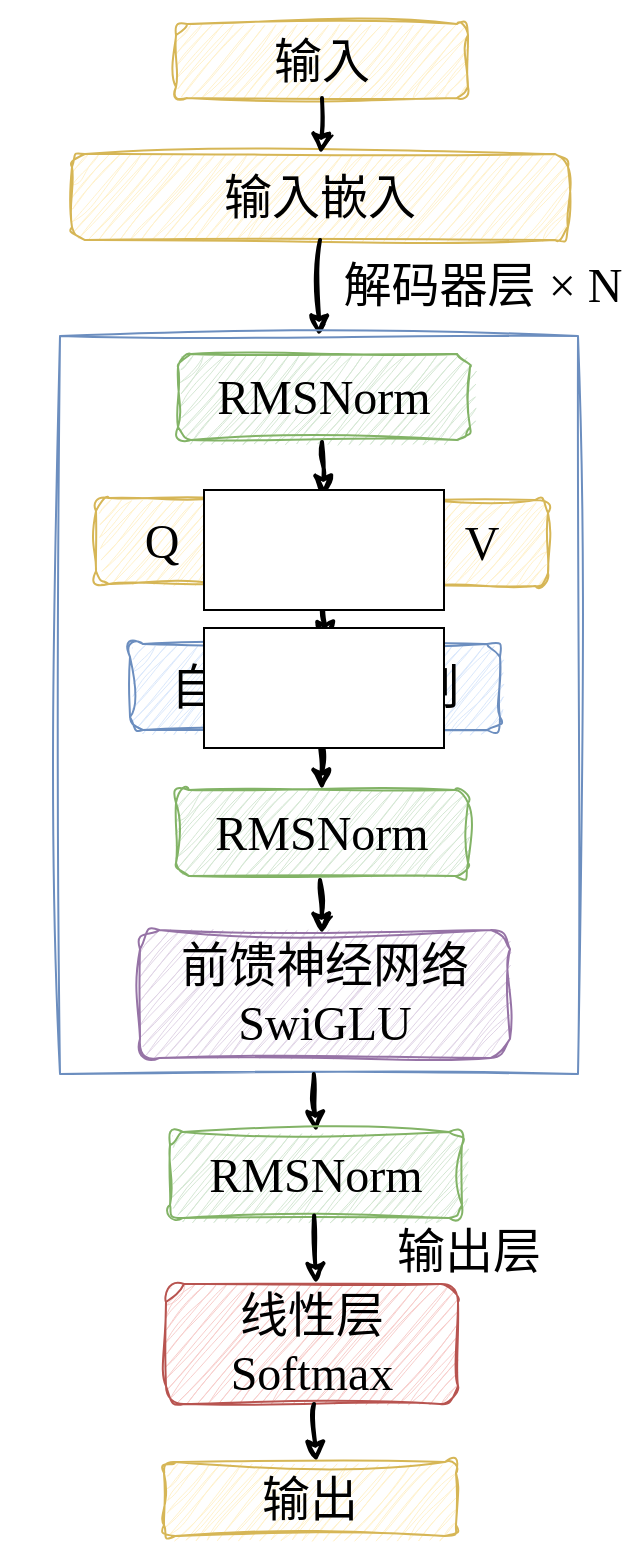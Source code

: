<mxfile version="26.1.1">
  <diagram name="第 1 页" id="J-ko9PZrkzsbZIvzC7PJ">
    <mxGraphModel dx="1732" dy="788" grid="0" gridSize="10" guides="0" tooltips="1" connect="1" arrows="1" fold="1" page="0" pageScale="1" pageWidth="827" pageHeight="1169" math="0" shadow="0">
      <root>
        <mxCell id="0" />
        <mxCell id="1" parent="0" />
        <mxCell id="5Uzl4d87FfNYHLee8QU3-35" value="" style="rounded=0;whiteSpace=wrap;html=1;strokeColor=none;" vertex="1" parent="1">
          <mxGeometry x="-309" y="185" width="317" height="778" as="geometry" />
        </mxCell>
        <mxCell id="5Uzl4d87FfNYHLee8QU3-1" value="&lt;font style=&quot;font-size: 24px;&quot;&gt;输入&lt;/font&gt;" style="rounded=1;whiteSpace=wrap;html=1;fillColor=#fff2cc;strokeColor=#d6b656;sketch=1;curveFitting=1;jiggle=2;" vertex="1" parent="1">
          <mxGeometry x="-221" y="197" width="146" height="37" as="geometry" />
        </mxCell>
        <mxCell id="5Uzl4d87FfNYHLee8QU3-2" value="&lt;font style=&quot;font-size: 24px;&quot;&gt;输入嵌入&lt;/font&gt;" style="rounded=1;whiteSpace=wrap;html=1;fillColor=#fff2cc;strokeColor=#d6b656;sketch=1;curveFitting=1;jiggle=2;" vertex="1" parent="1">
          <mxGeometry x="-273" y="262" width="248" height="43" as="geometry" />
        </mxCell>
        <mxCell id="5Uzl4d87FfNYHLee8QU3-3" value="" style="endArrow=classic;html=1;rounded=0;exitX=0.5;exitY=1;exitDx=0;exitDy=0;strokeWidth=2;sketch=1;curveFitting=1;jiggle=2;flowAnimation=0;" edge="1" parent="1" source="5Uzl4d87FfNYHLee8QU3-1" target="5Uzl4d87FfNYHLee8QU3-2">
          <mxGeometry width="50" height="50" relative="1" as="geometry">
            <mxPoint x="-96" y="594" as="sourcePoint" />
            <mxPoint x="-46" y="544" as="targetPoint" />
          </mxGeometry>
        </mxCell>
        <mxCell id="5Uzl4d87FfNYHLee8QU3-4" value="" style="endArrow=classic;html=1;rounded=0;exitX=0.5;exitY=1;exitDx=0;exitDy=0;strokeWidth=2;sketch=1;curveFitting=1;jiggle=2;flowAnimation=0;entryX=0.5;entryY=0;entryDx=0;entryDy=0;" edge="1" parent="1" source="5Uzl4d87FfNYHLee8QU3-2" target="5Uzl4d87FfNYHLee8QU3-5">
          <mxGeometry width="50" height="50" relative="1" as="geometry">
            <mxPoint x="-147" y="376" as="sourcePoint" />
            <mxPoint x="-147" y="372" as="targetPoint" />
          </mxGeometry>
        </mxCell>
        <mxCell id="5Uzl4d87FfNYHLee8QU3-5" value="" style="rounded=0;whiteSpace=wrap;html=1;sketch=1;curveFitting=1;jiggle=2;fillColor=none;strokeColor=#6c8ebf;labelPosition=center;verticalLabelPosition=top;align=center;verticalAlign=bottom;" vertex="1" parent="1">
          <mxGeometry x="-279" y="353" width="259" height="369" as="geometry" />
        </mxCell>
        <mxCell id="5Uzl4d87FfNYHLee8QU3-6" value="解码器层&amp;nbsp;&lt;span style=&quot;font-family: &amp;quot;Comic Sans MS&amp;quot;;&quot;&gt;× N&lt;/span&gt;" style="text;html=1;align=center;verticalAlign=middle;whiteSpace=wrap;rounded=0;fontSize=24;" vertex="1" parent="1">
          <mxGeometry x="-143" y="313" width="151" height="30" as="geometry" />
        </mxCell>
        <mxCell id="5Uzl4d87FfNYHLee8QU3-7" value="&lt;font face=&quot;Comic Sans MS&quot; style=&quot;font-size: 24px;&quot;&gt;RMSNorm&lt;/font&gt;" style="rounded=1;whiteSpace=wrap;html=1;fillColor=#d5e8d4;strokeColor=#82b366;sketch=1;curveFitting=1;jiggle=2;" vertex="1" parent="1">
          <mxGeometry x="-220" y="362" width="146" height="43" as="geometry" />
        </mxCell>
        <mxCell id="5Uzl4d87FfNYHLee8QU3-8" value="" style="endArrow=classic;html=1;rounded=0;exitX=0.5;exitY=1;exitDx=0;exitDy=0;strokeWidth=2;sketch=1;curveFitting=1;jiggle=2;flowAnimation=0;" edge="1" parent="1">
          <mxGeometry width="50" height="50" relative="1" as="geometry">
            <mxPoint x="-148" y="406" as="sourcePoint" />
            <mxPoint x="-147" y="433" as="targetPoint" />
          </mxGeometry>
        </mxCell>
        <mxCell id="5Uzl4d87FfNYHLee8QU3-9" value="&lt;font style=&quot;font-size: 24px;&quot;&gt;Q&lt;/font&gt;" style="rounded=1;whiteSpace=wrap;html=1;fillColor=#fff2cc;strokeColor=#d6b656;sketch=1;curveFitting=1;jiggle=2;fontFamily=Comic Sans MS;" vertex="1" parent="1">
          <mxGeometry x="-261" y="434" width="66" height="43" as="geometry" />
        </mxCell>
        <mxCell id="5Uzl4d87FfNYHLee8QU3-10" value="&lt;font style=&quot;font-size: 24px;&quot;&gt;K&lt;/font&gt;" style="rounded=1;whiteSpace=wrap;html=1;fillColor=#fff2cc;strokeColor=#d6b656;sketch=1;curveFitting=1;jiggle=2;fontFamily=Comic Sans MS;" vertex="1" parent="1">
          <mxGeometry x="-182" y="434" width="66" height="43" as="geometry" />
        </mxCell>
        <mxCell id="5Uzl4d87FfNYHLee8QU3-11" value="&lt;span style=&quot;font-size: 24px;&quot;&gt;V&lt;/span&gt;" style="rounded=1;whiteSpace=wrap;html=1;fillColor=#fff2cc;strokeColor=#d6b656;sketch=1;curveFitting=1;jiggle=2;fontFamily=Comic Sans MS;" vertex="1" parent="1">
          <mxGeometry x="-101" y="435" width="66" height="43" as="geometry" />
        </mxCell>
        <mxCell id="5Uzl4d87FfNYHLee8QU3-12" value="" style="endArrow=classic;html=1;rounded=0;exitX=0.5;exitY=1;exitDx=0;exitDy=0;strokeWidth=2;sketch=1;curveFitting=1;jiggle=2;flowAnimation=0;" edge="1" parent="1">
          <mxGeometry width="50" height="50" relative="1" as="geometry">
            <mxPoint x="-147" y="479" as="sourcePoint" />
            <mxPoint x="-146" y="506" as="targetPoint" />
          </mxGeometry>
        </mxCell>
        <mxCell id="5Uzl4d87FfNYHLee8QU3-13" value="&lt;span style=&quot;font-size: 24px;&quot;&gt;自注意力机制&lt;/span&gt;" style="rounded=1;whiteSpace=wrap;html=1;fillColor=#dae8fc;strokeColor=#6c8ebf;sketch=1;curveFitting=1;jiggle=2;" vertex="1" parent="1">
          <mxGeometry x="-244" y="507" width="185" height="43" as="geometry" />
        </mxCell>
        <mxCell id="5Uzl4d87FfNYHLee8QU3-14" value="" style="endArrow=classic;html=1;rounded=0;exitX=0.5;exitY=1;exitDx=0;exitDy=0;strokeWidth=2;sketch=1;curveFitting=1;jiggle=2;flowAnimation=0;" edge="1" parent="1">
          <mxGeometry width="50" height="50" relative="1" as="geometry">
            <mxPoint x="-149" y="553" as="sourcePoint" />
            <mxPoint x="-148" y="580" as="targetPoint" />
          </mxGeometry>
        </mxCell>
        <mxCell id="5Uzl4d87FfNYHLee8QU3-18" value="&lt;span style=&quot;font-size: 24px;&quot;&gt;前馈神经网络&lt;/span&gt;&lt;div&gt;&lt;span style=&quot;font-size: 24px;&quot;&gt;SwiGLU&lt;/span&gt;&lt;/div&gt;" style="rounded=1;whiteSpace=wrap;html=1;fillColor=#e1d5e7;strokeColor=#9673a6;sketch=1;curveFitting=1;jiggle=2;fontFamily=Comic Sans MS;" vertex="1" parent="1">
          <mxGeometry x="-239" y="650" width="185" height="64" as="geometry" />
        </mxCell>
        <mxCell id="5Uzl4d87FfNYHLee8QU3-19" value="&lt;font face=&quot;Comic Sans MS&quot; style=&quot;font-size: 24px;&quot;&gt;RMSNorm&lt;/font&gt;" style="rounded=1;whiteSpace=wrap;html=1;fillColor=#d5e8d4;strokeColor=#82b366;sketch=1;curveFitting=1;jiggle=2;" vertex="1" parent="1">
          <mxGeometry x="-221" y="580" width="146" height="43" as="geometry" />
        </mxCell>
        <mxCell id="5Uzl4d87FfNYHLee8QU3-21" value="" style="endArrow=classic;html=1;rounded=0;exitX=0.5;exitY=1;exitDx=0;exitDy=0;strokeWidth=2;sketch=1;curveFitting=1;jiggle=2;flowAnimation=0;" edge="1" parent="1">
          <mxGeometry width="50" height="50" relative="1" as="geometry">
            <mxPoint x="-149" y="625" as="sourcePoint" />
            <mxPoint x="-148" y="652" as="targetPoint" />
          </mxGeometry>
        </mxCell>
        <mxCell id="5Uzl4d87FfNYHLee8QU3-22" value="" style="endArrow=classic;html=1;rounded=0;exitX=0.49;exitY=1;exitDx=0;exitDy=0;strokeWidth=2;sketch=1;curveFitting=1;jiggle=2;flowAnimation=0;exitPerimeter=0;entryX=0.5;entryY=0;entryDx=0;entryDy=0;" edge="1" parent="1" source="5Uzl4d87FfNYHLee8QU3-5" target="5Uzl4d87FfNYHLee8QU3-23">
          <mxGeometry width="50" height="50" relative="1" as="geometry">
            <mxPoint x="-148" y="724" as="sourcePoint" />
            <mxPoint x="-149" y="752" as="targetPoint" />
          </mxGeometry>
        </mxCell>
        <mxCell id="5Uzl4d87FfNYHLee8QU3-23" value="&lt;font face=&quot;Comic Sans MS&quot; style=&quot;font-size: 24px;&quot;&gt;RMSNorm&lt;/font&gt;" style="rounded=1;whiteSpace=wrap;html=1;fillColor=#d5e8d4;strokeColor=#82b366;sketch=1;curveFitting=1;jiggle=2;" vertex="1" parent="1">
          <mxGeometry x="-224" y="751" width="146" height="43" as="geometry" />
        </mxCell>
        <mxCell id="5Uzl4d87FfNYHLee8QU3-25" value="" style="endArrow=classic;html=1;rounded=0;exitX=0.473;exitY=0.97;exitDx=0;exitDy=0;strokeWidth=2;sketch=1;curveFitting=1;jiggle=2;flowAnimation=0;exitPerimeter=0;entryX=0.5;entryY=0;entryDx=0;entryDy=0;" edge="1" parent="1">
          <mxGeometry width="50" height="50" relative="1" as="geometry">
            <mxPoint x="-151.942" y="792.71" as="sourcePoint" />
            <mxPoint x="-151" y="827" as="targetPoint" />
          </mxGeometry>
        </mxCell>
        <mxCell id="5Uzl4d87FfNYHLee8QU3-27" value="&lt;font face=&quot;Comic Sans MS&quot;&gt;&lt;span style=&quot;font-size: 24px;&quot;&gt;线性层&lt;/span&gt;&lt;/font&gt;&lt;div&gt;&lt;font face=&quot;Comic Sans MS&quot;&gt;&lt;span style=&quot;font-size: 24px;&quot;&gt;Softmax&lt;/span&gt;&lt;/font&gt;&lt;/div&gt;" style="rounded=1;whiteSpace=wrap;html=1;fillColor=#f8cecc;strokeColor=#b85450;sketch=1;curveFitting=1;jiggle=2;" vertex="1" parent="1">
          <mxGeometry x="-226" y="827" width="146" height="60" as="geometry" />
        </mxCell>
        <mxCell id="5Uzl4d87FfNYHLee8QU3-28" value="输出层" style="text;html=1;align=center;verticalAlign=middle;whiteSpace=wrap;rounded=0;fontSize=24;" vertex="1" parent="1">
          <mxGeometry x="-150" y="796" width="151" height="30" as="geometry" />
        </mxCell>
        <mxCell id="5Uzl4d87FfNYHLee8QU3-30" value="" style="endArrow=classic;html=1;rounded=0;exitX=0.49;exitY=1;exitDx=0;exitDy=0;strokeWidth=2;sketch=1;curveFitting=1;jiggle=2;flowAnimation=0;exitPerimeter=0;entryX=0.5;entryY=0;entryDx=0;entryDy=0;" edge="1" parent="1">
          <mxGeometry width="50" height="50" relative="1" as="geometry">
            <mxPoint x="-152" y="887" as="sourcePoint" />
            <mxPoint x="-151" y="916" as="targetPoint" />
          </mxGeometry>
        </mxCell>
        <mxCell id="5Uzl4d87FfNYHLee8QU3-31" value="&lt;span style=&quot;font-size: 24px;&quot;&gt;输出&lt;/span&gt;" style="rounded=1;whiteSpace=wrap;html=1;fillColor=#fff2cc;strokeColor=#d6b656;sketch=1;curveFitting=1;jiggle=2;" vertex="1" parent="1">
          <mxGeometry x="-227" y="916" width="146" height="37" as="geometry" />
        </mxCell>
        <mxCell id="5Uzl4d87FfNYHLee8QU3-32" value="" style="rounded=0;whiteSpace=wrap;html=1;" vertex="1" parent="1">
          <mxGeometry x="-207" y="499" width="120" height="60" as="geometry" />
        </mxCell>
        <mxCell id="5Uzl4d87FfNYHLee8QU3-33" value="" style="rounded=0;whiteSpace=wrap;html=1;" vertex="1" parent="1">
          <mxGeometry x="-207" y="430" width="120" height="60" as="geometry" />
        </mxCell>
        <mxCell id="5Uzl4d87FfNYHLee8QU3-34" value="" style="rounded=0;whiteSpace=wrap;html=1;" vertex="1" parent="1">
          <mxGeometry x="-207" y="430" width="120" height="60" as="geometry" />
        </mxCell>
      </root>
    </mxGraphModel>
  </diagram>
</mxfile>
